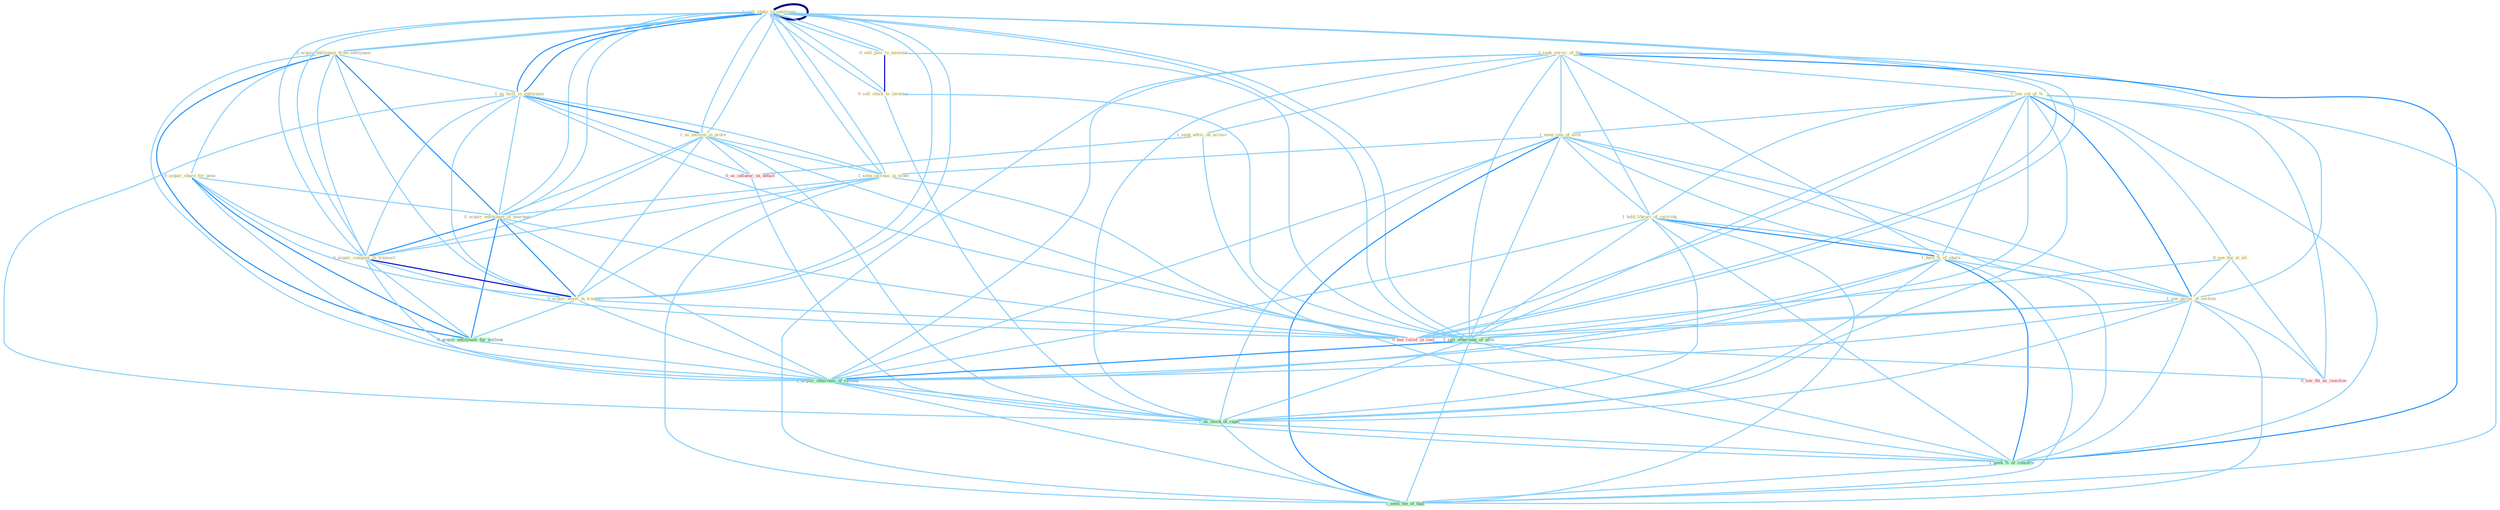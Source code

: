 Graph G{ 
    node
    [shape=polygon,style=filled,width=.5,height=.06,color="#BDFCC9",fixedsize=true,fontsize=4,
    fontcolor="#2f4f4f"];
    {node
    [color="#ffffe0", fontcolor="#8b7d6b"] "1_sell_stake_in_entitynam " "1_seek_servic_of_the " "0_acquir_entitynam_from_entitynam " "1_us_facil_in_entitynam " "1_see_cut_of_% " "1_seen_iota_of_evid " "0_see_bui_at_all " "0_sell_piec_to_investor " "0_acquir_share_for_penc " "1_us_million_in_proce " "1_seen_increas_in_order " "1_hold_librari_of_cartridg " "0_acquir_entitynam_in_yearnum " "1_hold_%_of_share " "0_acquir_compani_in_transact " "1_sell_stake_in_entitynam " "1_see_pictur_of_section " "1_seek_advic_on_access " "0_acquir_asset_in_transact " "0_sell_stock_to_investor "}
{node [color="#fff0f5", fontcolor="#b22222"] "0_us_influenc_on_behalf " "0_see_relief_in_cost " "0_see_thi_as_reaction "}
edge [color="#B0E2FF"];

	"1_sell_stake_in_entitynam " -- "0_acquir_entitynam_from_entitynam " [w="1", color="#87cefa" ];
	"1_sell_stake_in_entitynam " -- "1_us_facil_in_entitynam " [w="2", color="#1e90ff" , len=0.8];
	"1_sell_stake_in_entitynam " -- "0_sell_piec_to_investor " [w="1", color="#87cefa" ];
	"1_sell_stake_in_entitynam " -- "1_us_million_in_proce " [w="1", color="#87cefa" ];
	"1_sell_stake_in_entitynam " -- "1_seen_increas_in_order " [w="1", color="#87cefa" ];
	"1_sell_stake_in_entitynam " -- "0_acquir_entitynam_in_yearnum " [w="1", color="#87cefa" ];
	"1_sell_stake_in_entitynam " -- "0_acquir_compani_in_transact " [w="1", color="#87cefa" ];
	"1_sell_stake_in_entitynam " -- "1_sell_stake_in_entitynam " [w="4", style=bold, color="#000080", len=0.4];
	"1_sell_stake_in_entitynam " -- "0_acquir_asset_in_transact " [w="1", color="#87cefa" ];
	"1_sell_stake_in_entitynam " -- "0_sell_stock_to_investor " [w="1", color="#87cefa" ];
	"1_sell_stake_in_entitynam " -- "1_sell_othernum_of_offic " [w="1", color="#87cefa" ];
	"1_sell_stake_in_entitynam " -- "0_see_relief_in_cost " [w="1", color="#87cefa" ];
	"1_seek_servic_of_the " -- "1_see_cut_of_% " [w="1", color="#87cefa" ];
	"1_seek_servic_of_the " -- "1_seen_iota_of_evid " [w="1", color="#87cefa" ];
	"1_seek_servic_of_the " -- "1_hold_librari_of_cartridg " [w="1", color="#87cefa" ];
	"1_seek_servic_of_the " -- "1_hold_%_of_share " [w="1", color="#87cefa" ];
	"1_seek_servic_of_the " -- "1_see_pictur_of_section " [w="1", color="#87cefa" ];
	"1_seek_servic_of_the " -- "1_seek_advic_on_access " [w="1", color="#87cefa" ];
	"1_seek_servic_of_the " -- "1_sell_othernum_of_offic " [w="1", color="#87cefa" ];
	"1_seek_servic_of_the " -- "1_acquir_othernum_of_restaur " [w="1", color="#87cefa" ];
	"1_seek_servic_of_the " -- "1_us_stock_of_capit " [w="1", color="#87cefa" ];
	"1_seek_servic_of_the " -- "1_seek_%_of_concern " [w="2", color="#1e90ff" , len=0.8];
	"1_seek_servic_of_the " -- "1_seen_the_of_that " [w="1", color="#87cefa" ];
	"0_acquir_entitynam_from_entitynam " -- "1_us_facil_in_entitynam " [w="1", color="#87cefa" ];
	"0_acquir_entitynam_from_entitynam " -- "0_acquir_share_for_penc " [w="1", color="#87cefa" ];
	"0_acquir_entitynam_from_entitynam " -- "0_acquir_entitynam_in_yearnum " [w="2", color="#1e90ff" , len=0.8];
	"0_acquir_entitynam_from_entitynam " -- "0_acquir_compani_in_transact " [w="1", color="#87cefa" ];
	"0_acquir_entitynam_from_entitynam " -- "1_sell_stake_in_entitynam " [w="1", color="#87cefa" ];
	"0_acquir_entitynam_from_entitynam " -- "0_acquir_asset_in_transact " [w="1", color="#87cefa" ];
	"0_acquir_entitynam_from_entitynam " -- "0_acquir_entitynam_for_million " [w="2", color="#1e90ff" , len=0.8];
	"0_acquir_entitynam_from_entitynam " -- "1_acquir_othernum_of_restaur " [w="1", color="#87cefa" ];
	"1_us_facil_in_entitynam " -- "1_us_million_in_proce " [w="2", color="#1e90ff" , len=0.8];
	"1_us_facil_in_entitynam " -- "1_seen_increas_in_order " [w="1", color="#87cefa" ];
	"1_us_facil_in_entitynam " -- "0_acquir_entitynam_in_yearnum " [w="1", color="#87cefa" ];
	"1_us_facil_in_entitynam " -- "0_acquir_compani_in_transact " [w="1", color="#87cefa" ];
	"1_us_facil_in_entitynam " -- "1_sell_stake_in_entitynam " [w="2", color="#1e90ff" , len=0.8];
	"1_us_facil_in_entitynam " -- "0_acquir_asset_in_transact " [w="1", color="#87cefa" ];
	"1_us_facil_in_entitynam " -- "0_us_influenc_on_behalf " [w="1", color="#87cefa" ];
	"1_us_facil_in_entitynam " -- "0_see_relief_in_cost " [w="1", color="#87cefa" ];
	"1_us_facil_in_entitynam " -- "1_us_stock_of_capit " [w="1", color="#87cefa" ];
	"1_see_cut_of_% " -- "1_seen_iota_of_evid " [w="1", color="#87cefa" ];
	"1_see_cut_of_% " -- "0_see_bui_at_all " [w="1", color="#87cefa" ];
	"1_see_cut_of_% " -- "1_hold_librari_of_cartridg " [w="1", color="#87cefa" ];
	"1_see_cut_of_% " -- "1_hold_%_of_share " [w="1", color="#87cefa" ];
	"1_see_cut_of_% " -- "1_see_pictur_of_section " [w="2", color="#1e90ff" , len=0.8];
	"1_see_cut_of_% " -- "1_sell_othernum_of_offic " [w="1", color="#87cefa" ];
	"1_see_cut_of_% " -- "0_see_relief_in_cost " [w="1", color="#87cefa" ];
	"1_see_cut_of_% " -- "0_see_thi_as_reaction " [w="1", color="#87cefa" ];
	"1_see_cut_of_% " -- "1_acquir_othernum_of_restaur " [w="1", color="#87cefa" ];
	"1_see_cut_of_% " -- "1_us_stock_of_capit " [w="1", color="#87cefa" ];
	"1_see_cut_of_% " -- "1_seek_%_of_concern " [w="1", color="#87cefa" ];
	"1_see_cut_of_% " -- "1_seen_the_of_that " [w="1", color="#87cefa" ];
	"1_seen_iota_of_evid " -- "1_seen_increas_in_order " [w="1", color="#87cefa" ];
	"1_seen_iota_of_evid " -- "1_hold_librari_of_cartridg " [w="1", color="#87cefa" ];
	"1_seen_iota_of_evid " -- "1_hold_%_of_share " [w="1", color="#87cefa" ];
	"1_seen_iota_of_evid " -- "1_see_pictur_of_section " [w="1", color="#87cefa" ];
	"1_seen_iota_of_evid " -- "1_sell_othernum_of_offic " [w="1", color="#87cefa" ];
	"1_seen_iota_of_evid " -- "1_acquir_othernum_of_restaur " [w="1", color="#87cefa" ];
	"1_seen_iota_of_evid " -- "1_us_stock_of_capit " [w="1", color="#87cefa" ];
	"1_seen_iota_of_evid " -- "1_seek_%_of_concern " [w="1", color="#87cefa" ];
	"1_seen_iota_of_evid " -- "1_seen_the_of_that " [w="2", color="#1e90ff" , len=0.8];
	"0_see_bui_at_all " -- "1_see_pictur_of_section " [w="1", color="#87cefa" ];
	"0_see_bui_at_all " -- "0_see_relief_in_cost " [w="1", color="#87cefa" ];
	"0_see_bui_at_all " -- "0_see_thi_as_reaction " [w="1", color="#87cefa" ];
	"0_sell_piec_to_investor " -- "1_sell_stake_in_entitynam " [w="1", color="#87cefa" ];
	"0_sell_piec_to_investor " -- "0_sell_stock_to_investor " [w="3", color="#0000cd" , len=0.6];
	"0_sell_piec_to_investor " -- "1_sell_othernum_of_offic " [w="1", color="#87cefa" ];
	"0_acquir_share_for_penc " -- "0_acquir_entitynam_in_yearnum " [w="1", color="#87cefa" ];
	"0_acquir_share_for_penc " -- "0_acquir_compani_in_transact " [w="1", color="#87cefa" ];
	"0_acquir_share_for_penc " -- "0_acquir_asset_in_transact " [w="1", color="#87cefa" ];
	"0_acquir_share_for_penc " -- "0_acquir_entitynam_for_million " [w="2", color="#1e90ff" , len=0.8];
	"0_acquir_share_for_penc " -- "1_acquir_othernum_of_restaur " [w="1", color="#87cefa" ];
	"1_us_million_in_proce " -- "1_seen_increas_in_order " [w="1", color="#87cefa" ];
	"1_us_million_in_proce " -- "0_acquir_entitynam_in_yearnum " [w="1", color="#87cefa" ];
	"1_us_million_in_proce " -- "0_acquir_compani_in_transact " [w="1", color="#87cefa" ];
	"1_us_million_in_proce " -- "1_sell_stake_in_entitynam " [w="1", color="#87cefa" ];
	"1_us_million_in_proce " -- "0_acquir_asset_in_transact " [w="1", color="#87cefa" ];
	"1_us_million_in_proce " -- "0_us_influenc_on_behalf " [w="1", color="#87cefa" ];
	"1_us_million_in_proce " -- "0_see_relief_in_cost " [w="1", color="#87cefa" ];
	"1_us_million_in_proce " -- "1_us_stock_of_capit " [w="1", color="#87cefa" ];
	"1_seen_increas_in_order " -- "0_acquir_entitynam_in_yearnum " [w="1", color="#87cefa" ];
	"1_seen_increas_in_order " -- "0_acquir_compani_in_transact " [w="1", color="#87cefa" ];
	"1_seen_increas_in_order " -- "1_sell_stake_in_entitynam " [w="1", color="#87cefa" ];
	"1_seen_increas_in_order " -- "0_acquir_asset_in_transact " [w="1", color="#87cefa" ];
	"1_seen_increas_in_order " -- "0_see_relief_in_cost " [w="1", color="#87cefa" ];
	"1_seen_increas_in_order " -- "1_seen_the_of_that " [w="1", color="#87cefa" ];
	"1_hold_librari_of_cartridg " -- "1_hold_%_of_share " [w="2", color="#1e90ff" , len=0.8];
	"1_hold_librari_of_cartridg " -- "1_see_pictur_of_section " [w="1", color="#87cefa" ];
	"1_hold_librari_of_cartridg " -- "1_sell_othernum_of_offic " [w="1", color="#87cefa" ];
	"1_hold_librari_of_cartridg " -- "1_acquir_othernum_of_restaur " [w="1", color="#87cefa" ];
	"1_hold_librari_of_cartridg " -- "1_us_stock_of_capit " [w="1", color="#87cefa" ];
	"1_hold_librari_of_cartridg " -- "1_seek_%_of_concern " [w="1", color="#87cefa" ];
	"1_hold_librari_of_cartridg " -- "1_seen_the_of_that " [w="1", color="#87cefa" ];
	"0_acquir_entitynam_in_yearnum " -- "0_acquir_compani_in_transact " [w="2", color="#1e90ff" , len=0.8];
	"0_acquir_entitynam_in_yearnum " -- "1_sell_stake_in_entitynam " [w="1", color="#87cefa" ];
	"0_acquir_entitynam_in_yearnum " -- "0_acquir_asset_in_transact " [w="2", color="#1e90ff" , len=0.8];
	"0_acquir_entitynam_in_yearnum " -- "0_acquir_entitynam_for_million " [w="2", color="#1e90ff" , len=0.8];
	"0_acquir_entitynam_in_yearnum " -- "0_see_relief_in_cost " [w="1", color="#87cefa" ];
	"0_acquir_entitynam_in_yearnum " -- "1_acquir_othernum_of_restaur " [w="1", color="#87cefa" ];
	"1_hold_%_of_share " -- "1_see_pictur_of_section " [w="1", color="#87cefa" ];
	"1_hold_%_of_share " -- "1_sell_othernum_of_offic " [w="1", color="#87cefa" ];
	"1_hold_%_of_share " -- "1_acquir_othernum_of_restaur " [w="1", color="#87cefa" ];
	"1_hold_%_of_share " -- "1_us_stock_of_capit " [w="1", color="#87cefa" ];
	"1_hold_%_of_share " -- "1_seek_%_of_concern " [w="2", color="#1e90ff" , len=0.8];
	"1_hold_%_of_share " -- "1_seen_the_of_that " [w="1", color="#87cefa" ];
	"0_acquir_compani_in_transact " -- "1_sell_stake_in_entitynam " [w="1", color="#87cefa" ];
	"0_acquir_compani_in_transact " -- "0_acquir_asset_in_transact " [w="3", color="#0000cd" , len=0.6];
	"0_acquir_compani_in_transact " -- "0_acquir_entitynam_for_million " [w="1", color="#87cefa" ];
	"0_acquir_compani_in_transact " -- "0_see_relief_in_cost " [w="1", color="#87cefa" ];
	"0_acquir_compani_in_transact " -- "1_acquir_othernum_of_restaur " [w="1", color="#87cefa" ];
	"1_sell_stake_in_entitynam " -- "0_acquir_asset_in_transact " [w="1", color="#87cefa" ];
	"1_sell_stake_in_entitynam " -- "0_sell_stock_to_investor " [w="1", color="#87cefa" ];
	"1_sell_stake_in_entitynam " -- "1_sell_othernum_of_offic " [w="1", color="#87cefa" ];
	"1_sell_stake_in_entitynam " -- "0_see_relief_in_cost " [w="1", color="#87cefa" ];
	"1_see_pictur_of_section " -- "1_sell_othernum_of_offic " [w="1", color="#87cefa" ];
	"1_see_pictur_of_section " -- "0_see_relief_in_cost " [w="1", color="#87cefa" ];
	"1_see_pictur_of_section " -- "0_see_thi_as_reaction " [w="1", color="#87cefa" ];
	"1_see_pictur_of_section " -- "1_acquir_othernum_of_restaur " [w="1", color="#87cefa" ];
	"1_see_pictur_of_section " -- "1_us_stock_of_capit " [w="1", color="#87cefa" ];
	"1_see_pictur_of_section " -- "1_seek_%_of_concern " [w="1", color="#87cefa" ];
	"1_see_pictur_of_section " -- "1_seen_the_of_that " [w="1", color="#87cefa" ];
	"1_seek_advic_on_access " -- "0_us_influenc_on_behalf " [w="1", color="#87cefa" ];
	"1_seek_advic_on_access " -- "1_seek_%_of_concern " [w="1", color="#87cefa" ];
	"0_acquir_asset_in_transact " -- "0_acquir_entitynam_for_million " [w="1", color="#87cefa" ];
	"0_acquir_asset_in_transact " -- "0_see_relief_in_cost " [w="1", color="#87cefa" ];
	"0_acquir_asset_in_transact " -- "1_acquir_othernum_of_restaur " [w="1", color="#87cefa" ];
	"0_sell_stock_to_investor " -- "1_sell_othernum_of_offic " [w="1", color="#87cefa" ];
	"0_sell_stock_to_investor " -- "1_us_stock_of_capit " [w="1", color="#87cefa" ];
	"0_acquir_entitynam_for_million " -- "1_acquir_othernum_of_restaur " [w="1", color="#87cefa" ];
	"1_sell_othernum_of_offic " -- "1_acquir_othernum_of_restaur " [w="2", color="#1e90ff" , len=0.8];
	"1_sell_othernum_of_offic " -- "1_us_stock_of_capit " [w="1", color="#87cefa" ];
	"1_sell_othernum_of_offic " -- "1_seek_%_of_concern " [w="1", color="#87cefa" ];
	"1_sell_othernum_of_offic " -- "1_seen_the_of_that " [w="1", color="#87cefa" ];
	"0_us_influenc_on_behalf " -- "1_us_stock_of_capit " [w="1", color="#87cefa" ];
	"0_see_relief_in_cost " -- "0_see_thi_as_reaction " [w="1", color="#87cefa" ];
	"1_acquir_othernum_of_restaur " -- "1_us_stock_of_capit " [w="1", color="#87cefa" ];
	"1_acquir_othernum_of_restaur " -- "1_seek_%_of_concern " [w="1", color="#87cefa" ];
	"1_acquir_othernum_of_restaur " -- "1_seen_the_of_that " [w="1", color="#87cefa" ];
	"1_us_stock_of_capit " -- "1_seek_%_of_concern " [w="1", color="#87cefa" ];
	"1_us_stock_of_capit " -- "1_seen_the_of_that " [w="1", color="#87cefa" ];
	"1_seek_%_of_concern " -- "1_seen_the_of_that " [w="1", color="#87cefa" ];
}